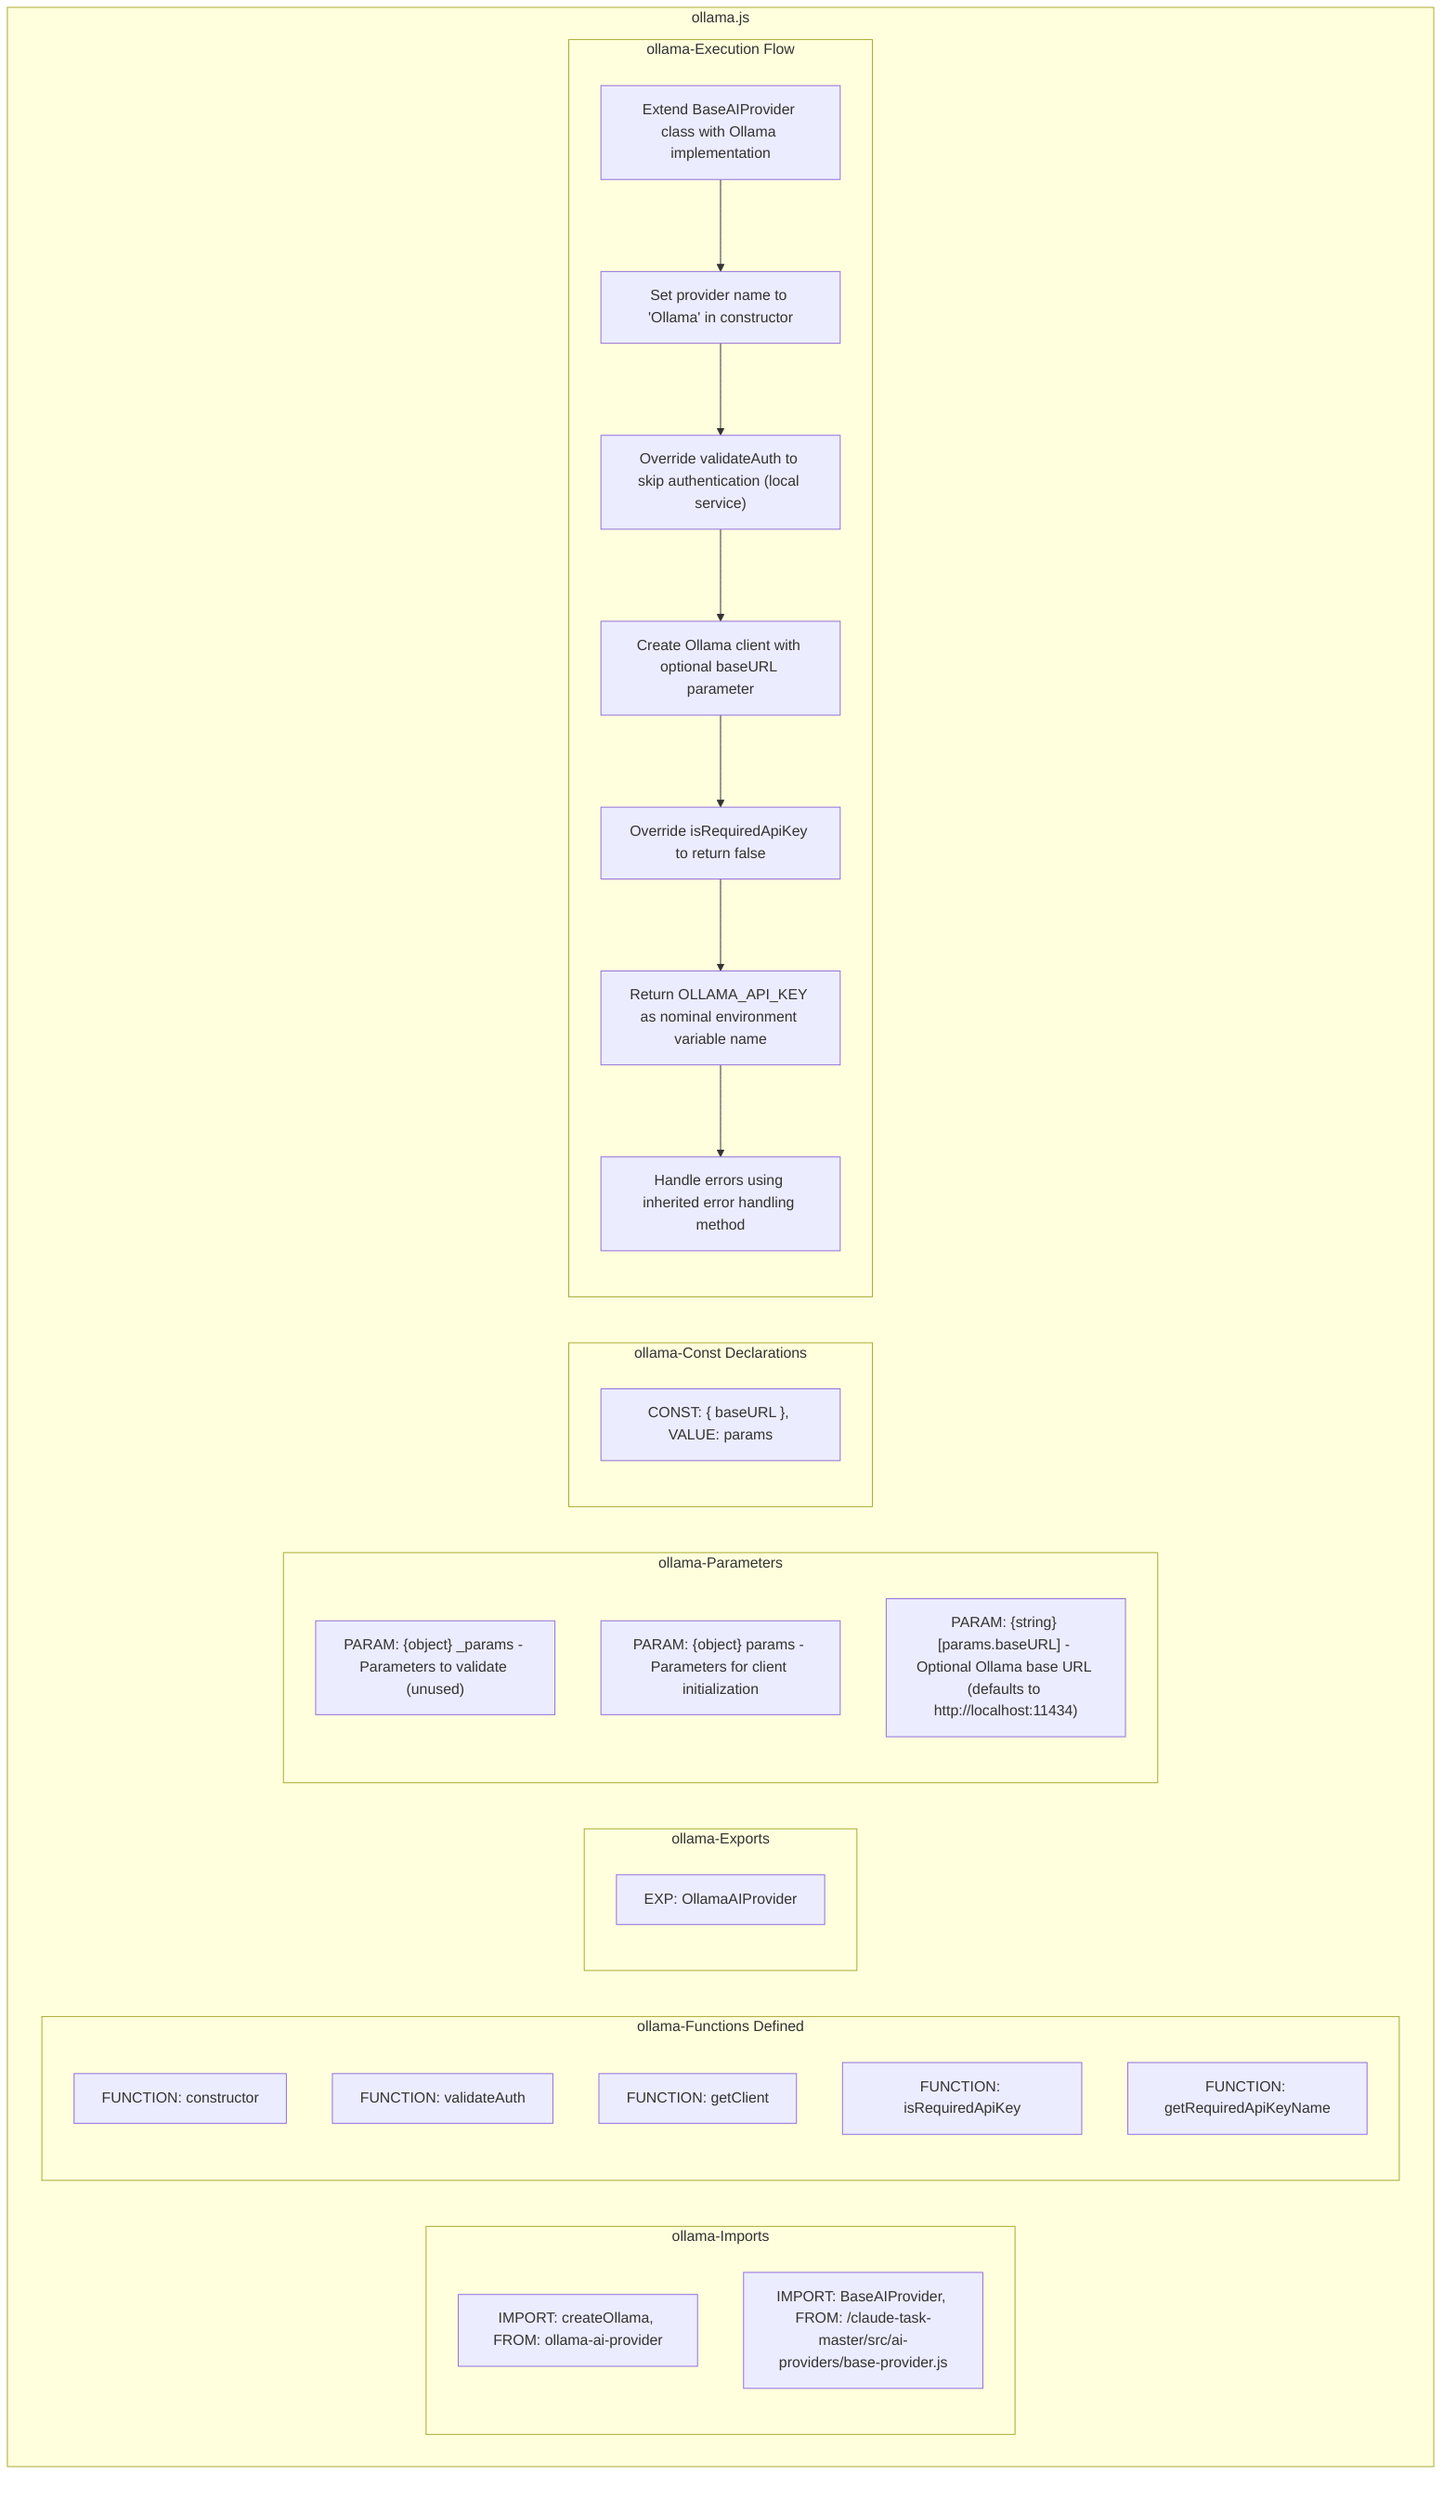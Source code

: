 flowchart TB
    subgraph ollama-Imports["ollama-Imports"]
        I1["IMPORT: createOllama, FROM: ollama-ai-provider"]
        I2["IMPORT: BaseAIProvider, FROM: /claude-task-master/src/ai-providers/base-provider.js"]
    end
    
    subgraph ollama-FunctionsDefined["ollama-Functions Defined"]
        FU1["FUNCTION: constructor"]
        FU2["FUNCTION: validateAuth"]
        FU3["FUNCTION: getClient"]
        FU4["FUNCTION: isRequiredApiKey"]
        FU5["FUNCTION: getRequiredApiKeyName"]
    end
    
    subgraph ollama-Exports["ollama-Exports"]
        E1["EXP: OllamaAIProvider"]
    end
    
    subgraph ollama-Parameters["ollama-Parameters"]
        P1["PARAM: {object} _params - Parameters to validate (unused)"]
        P2["PARAM: {object} params - Parameters for client initialization"]
        P3["PARAM: {string} [params.baseURL] - Optional Ollama base URL (defaults to http://localhost:11434)"]
    end
    
    subgraph ollama-Constants["ollama-Const Declarations"]
        C1["CONST: { baseURL }, VALUE: params"]
    end
    
    subgraph ollama-ExecutionFlow["ollama-Execution Flow"]
        FL1["Extend BaseAIProvider class with Ollama implementation"]
        FL2["Set provider name to 'Ollama' in constructor"]
        FL3["Override validateAuth to skip authentication (local service)"]
        FL4["Create Ollama client with optional baseURL parameter"]
        FL5["Override isRequiredApiKey to return false"]
        FL6["Return OLLAMA_API_KEY as nominal environment variable name"]
        FL7["Handle errors using inherited error handling method"]
    end
    
    subgraph ollama["ollama.js"]
        ollama-Imports
        ollama-FunctionsDefined
        ollama-Exports
        ollama-Parameters
        ollama-Constants
        ollama-ExecutionFlow
    end
    
    FL1 --> FL2
    FL2 --> FL3
    FL3 --> FL4
    FL4 --> FL5
    FL5 --> FL6
    FL6 --> FL7